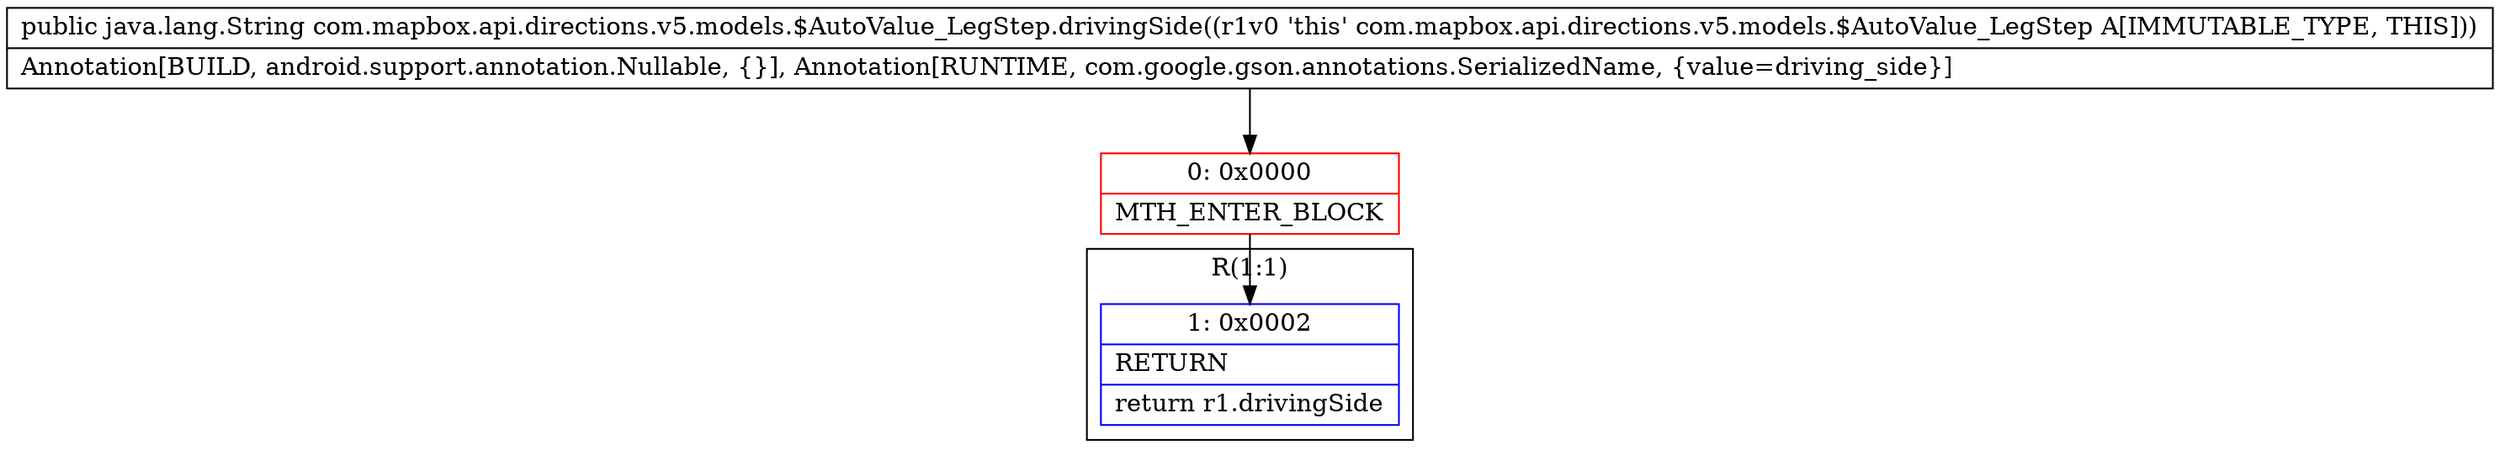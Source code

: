 digraph "CFG forcom.mapbox.api.directions.v5.models.$AutoValue_LegStep.drivingSide()Ljava\/lang\/String;" {
subgraph cluster_Region_888552487 {
label = "R(1:1)";
node [shape=record,color=blue];
Node_1 [shape=record,label="{1\:\ 0x0002|RETURN\l|return r1.drivingSide\l}"];
}
Node_0 [shape=record,color=red,label="{0\:\ 0x0000|MTH_ENTER_BLOCK\l}"];
MethodNode[shape=record,label="{public java.lang.String com.mapbox.api.directions.v5.models.$AutoValue_LegStep.drivingSide((r1v0 'this' com.mapbox.api.directions.v5.models.$AutoValue_LegStep A[IMMUTABLE_TYPE, THIS]))  | Annotation[BUILD, android.support.annotation.Nullable, \{\}], Annotation[RUNTIME, com.google.gson.annotations.SerializedName, \{value=driving_side\}]\l}"];
MethodNode -> Node_0;
Node_0 -> Node_1;
}

